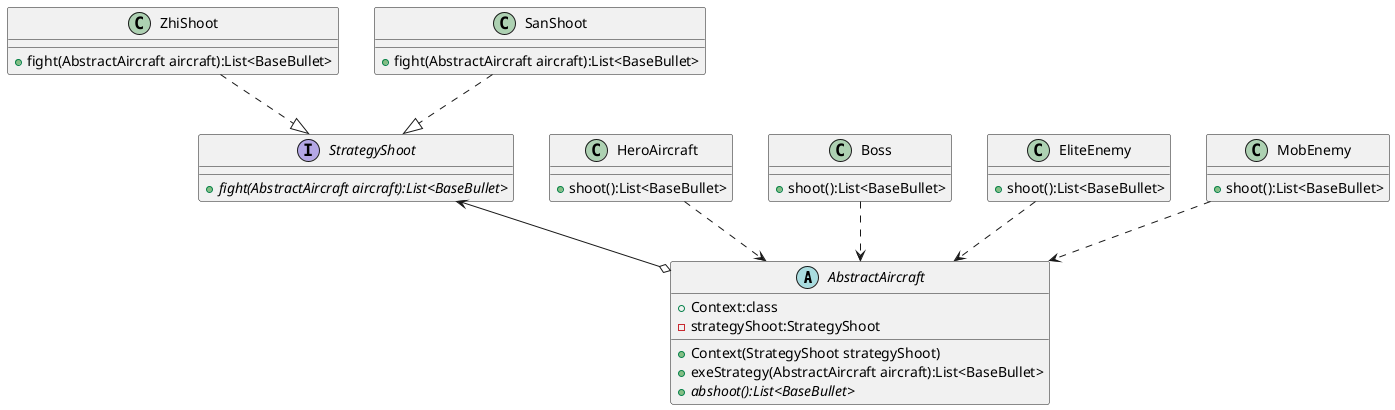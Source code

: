 @startuml
'https://plantuml.com/class-diagram

abstract class AbstractAircraft
{
    +Context:class
    -strategyShoot:StrategyShoot
    +Context(StrategyShoot strategyShoot)
    +exeStrategy(AbstractAircraft aircraft):List<BaseBullet>
    +{abstract}abshoot():List<BaseBullet>
}

class ZhiShoot
{
    +fight(AbstractAircraft aircraft):List<BaseBullet>
}

interface StrategyShoot
{
    +{abstract}fight(AbstractAircraft aircraft):List<BaseBullet>
}

class SanShoot
{
    +fight(AbstractAircraft aircraft):List<BaseBullet>
}

class HeroAircraft
{
    +shoot():List<BaseBullet>
}

class Boss
{
    +shoot():List<BaseBullet>
}

class EliteEnemy
{
    +shoot():List<BaseBullet>
}

class MobEnemy
{
    +shoot():List<BaseBullet>
}

ZhiShoot ..|> StrategyShoot
SanShoot ..|> StrategyShoot
StrategyShoot <--o AbstractAircraft
HeroAircraft ..> AbstractAircraft
Boss ..> AbstractAircraft
EliteEnemy ..> AbstractAircraft
MobEnemy ..> AbstractAircraft

@enduml